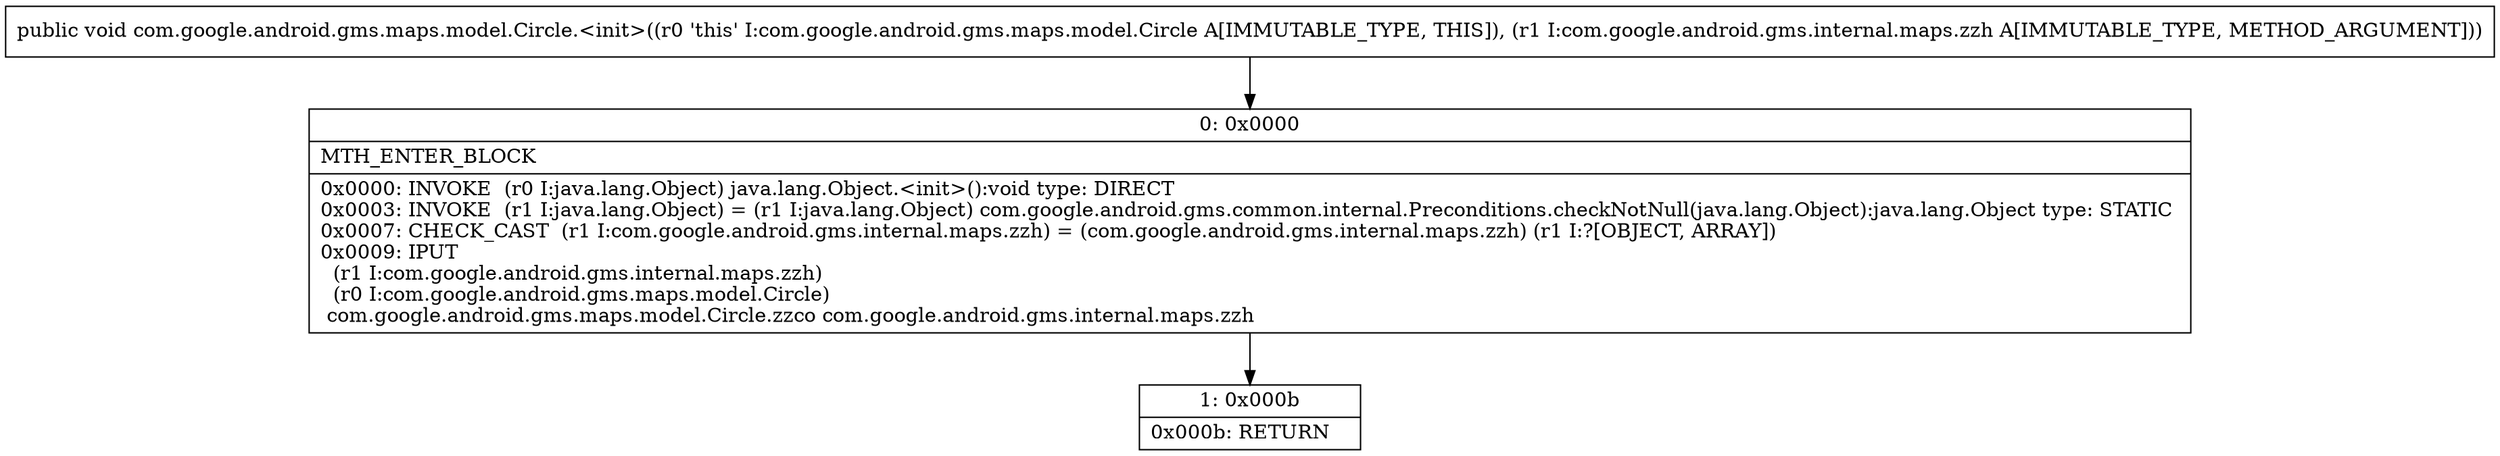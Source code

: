 digraph "CFG forcom.google.android.gms.maps.model.Circle.\<init\>(Lcom\/google\/android\/gms\/internal\/maps\/zzh;)V" {
Node_0 [shape=record,label="{0\:\ 0x0000|MTH_ENTER_BLOCK\l|0x0000: INVOKE  (r0 I:java.lang.Object) java.lang.Object.\<init\>():void type: DIRECT \l0x0003: INVOKE  (r1 I:java.lang.Object) = (r1 I:java.lang.Object) com.google.android.gms.common.internal.Preconditions.checkNotNull(java.lang.Object):java.lang.Object type: STATIC \l0x0007: CHECK_CAST  (r1 I:com.google.android.gms.internal.maps.zzh) = (com.google.android.gms.internal.maps.zzh) (r1 I:?[OBJECT, ARRAY]) \l0x0009: IPUT  \l  (r1 I:com.google.android.gms.internal.maps.zzh)\l  (r0 I:com.google.android.gms.maps.model.Circle)\l com.google.android.gms.maps.model.Circle.zzco com.google.android.gms.internal.maps.zzh \l}"];
Node_1 [shape=record,label="{1\:\ 0x000b|0x000b: RETURN   \l}"];
MethodNode[shape=record,label="{public void com.google.android.gms.maps.model.Circle.\<init\>((r0 'this' I:com.google.android.gms.maps.model.Circle A[IMMUTABLE_TYPE, THIS]), (r1 I:com.google.android.gms.internal.maps.zzh A[IMMUTABLE_TYPE, METHOD_ARGUMENT])) }"];
MethodNode -> Node_0;
Node_0 -> Node_1;
}

